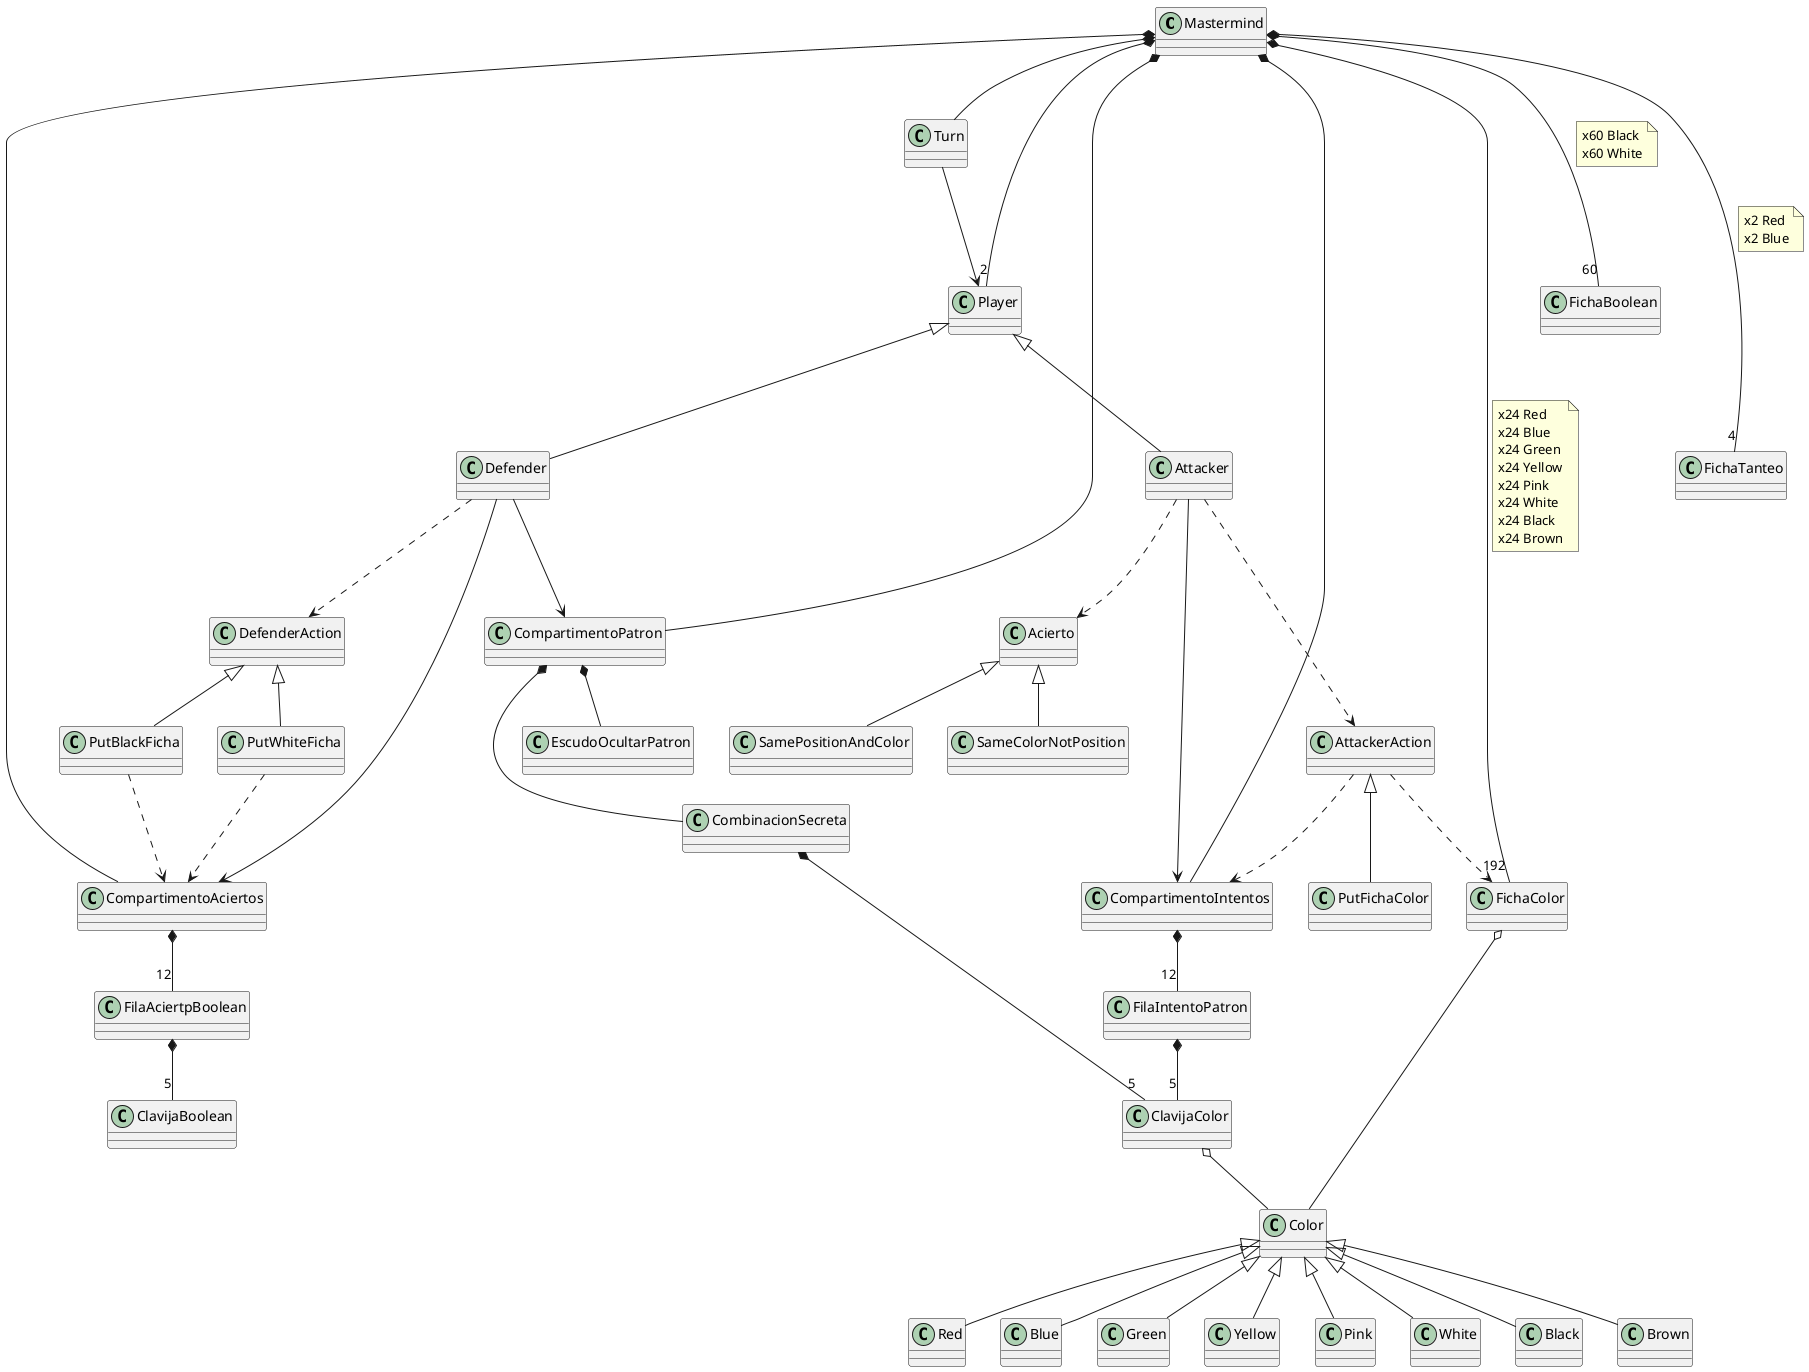 @startuml

Class Mastermind
Class ClavijaColor
Class ClavijaBoolean
Class CompartimentoIntentos
Class CompartimentoAciertos
Class CompartimentoPatron
Class FilaIntentoPatron
Class FilaAciertpBoolean
Class CombinacionSecreta
Class EscudoOcultarPatron
Class FichaColor
Class FichaBoolean
Class FichaTanteo
Class Turn
Class Player
Class Color
Class DefenderAction
Class AttackerAction
Class PutWhiteFicha
Class PutBlackFicha

Class Red
Class Blue
Class Green
Class Yellow
Class Pink
Class White
Class Black
Class Brown


Mastermind *-- CompartimentoAciertos
Mastermind *-- CompartimentoIntentos
Mastermind *-- CompartimentoPatron
Mastermind *---- "4" FichaTanteo
note on link
    x2 Red
    x2 Blue
end note
Mastermind *--- "60" FichaBoolean
note on link
    x60 Black
    x60 White
end note

Mastermind *-- "192" FichaColor
note on link
   x24 Red
   x24 Blue
   x24 Green
   x24 Yellow
   x24 Pink
   x24 White
   x24 Black
   x24 Brown
end note
Mastermind *-- Turn
Mastermind *-- "2" Player
FichaColor o-- Color
ClavijaColor o-- Color
Turn --> Player
CompartimentoIntentos *-- "12" FilaIntentoPatron
CompartimentoAciertos *-- "12" FilaAciertpBoolean
FilaAciertpBoolean *-- "5" ClavijaBoolean
FilaIntentoPatron *-- "5" ClavijaColor
CompartimentoPatron *-- CombinacionSecreta
CompartimentoPatron *-- EscudoOcultarPatron
CombinacionSecreta *-- "5" ClavijaColor
Defender --> CompartimentoPatron
Attacker --> CompartimentoIntentos
Defender --> CompartimentoAciertos
Attacker ..> Acierto

Defender ..> DefenderAction
Attacker ...> AttackerAction

PutBlackFicha ..> CompartimentoAciertos
'PutBlackFicha ..> FichaBoolean
PutWhiteFicha ..> CompartimentoAciertos
'PutWhiteFicha ..> FichaBoolean

Player <|-- Defender
Player <|-- Attacker

Color <|-- Red
Color <|-- Blue
Color <|-- Green
Color <|-- Yellow
Color <|-- Pink
Color <|-- White
Color <|-- Black
Color <|-- Brown

Acierto <|-- SamePositionAndColor
Acierto <|-- SameColorNotPosition


AttackerAction ..> FichaColor
AttackerAction ..> CompartimentoIntentos

DefenderAction <|-- PutBlackFicha
DefenderAction <|-- PutWhiteFicha

AttackerAction <|-- PutFichaColor


@enduml